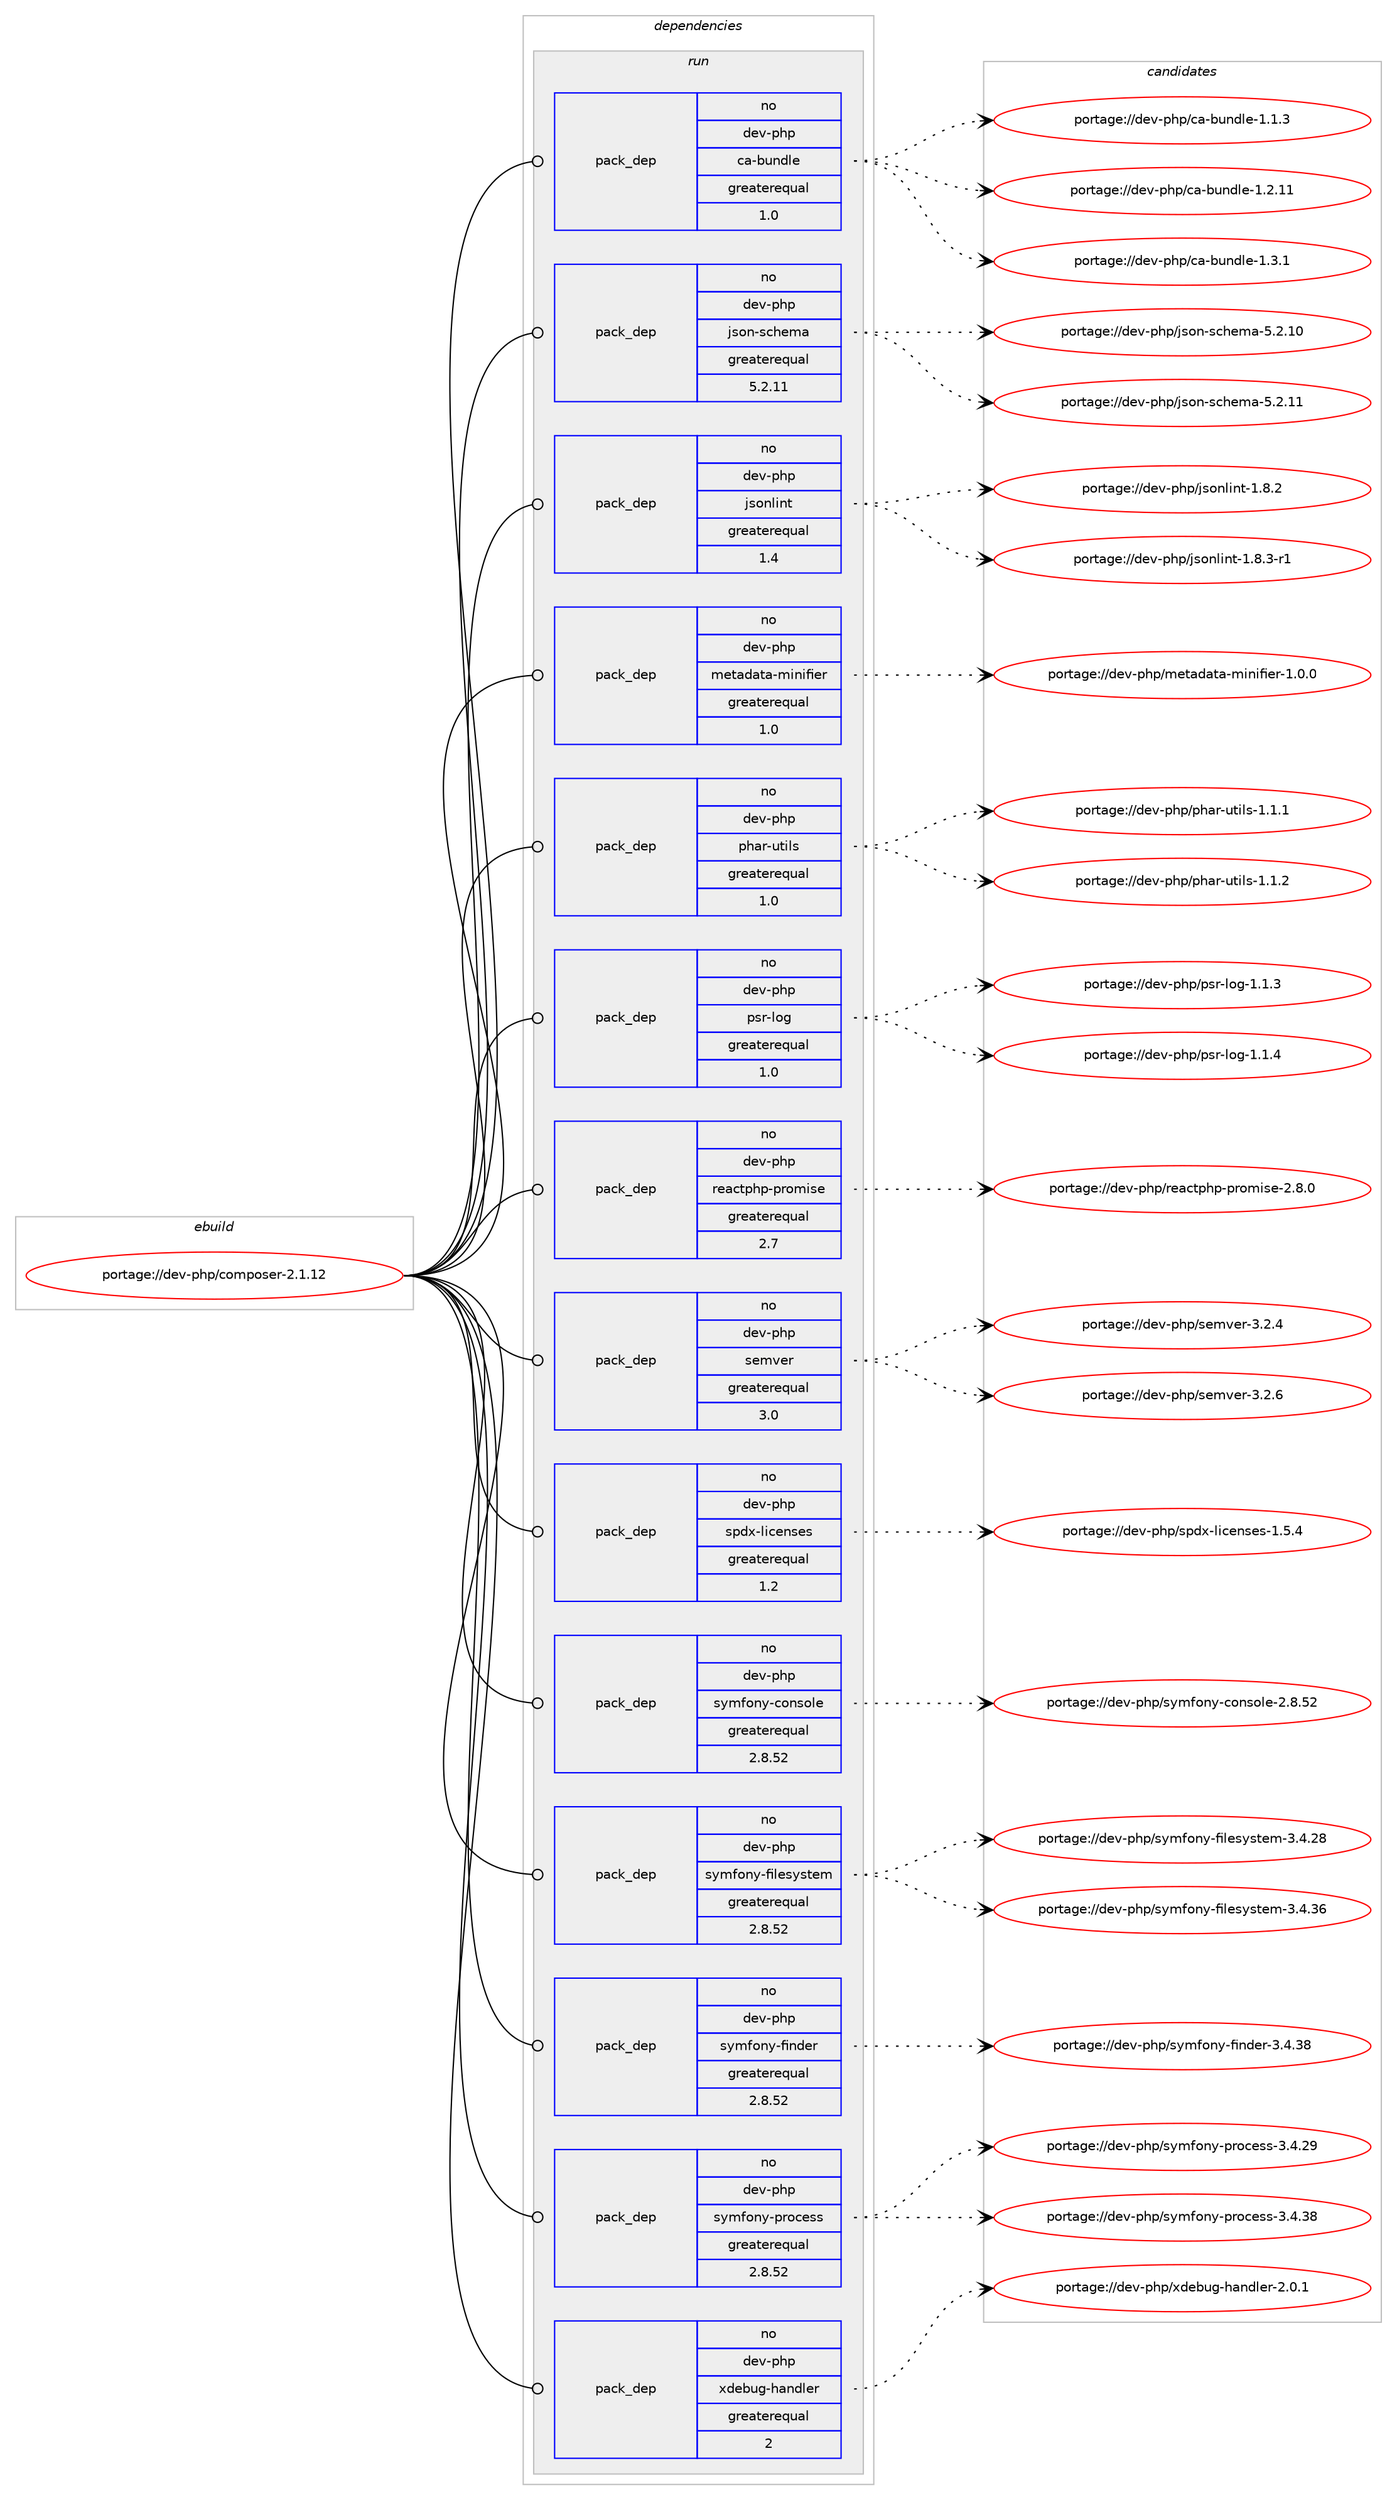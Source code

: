 digraph prolog {

# *************
# Graph options
# *************

newrank=true;
concentrate=true;
compound=true;
graph [rankdir=LR,fontname=Helvetica,fontsize=10,ranksep=1.5];#, ranksep=2.5, nodesep=0.2];
edge  [arrowhead=vee];
node  [fontname=Helvetica,fontsize=10];

# **********
# The ebuild
# **********

subgraph cluster_leftcol {
color=gray;
rank=same;
label=<<i>ebuild</i>>;
id [label="portage://dev-php/composer-2.1.12", color=red, width=4, href="../dev-php/composer-2.1.12.svg"];
}

# ****************
# The dependencies
# ****************

subgraph cluster_midcol {
color=gray;
label=<<i>dependencies</i>>;
subgraph cluster_compile {
fillcolor="#eeeeee";
style=filled;
label=<<i>compile</i>>;
}
subgraph cluster_compileandrun {
fillcolor="#eeeeee";
style=filled;
label=<<i>compile and run</i>>;
}
subgraph cluster_run {
fillcolor="#eeeeee";
style=filled;
label=<<i>run</i>>;
# *** BEGIN UNKNOWN DEPENDENCY TYPE (TODO) ***
# id -> package_dependency(portage://dev-php/composer-2.1.12,run,no,dev-lang,php,none,[,,],any_different_slot,[use(enable(curl),none)])
# *** END UNKNOWN DEPENDENCY TYPE (TODO) ***

subgraph pack39709 {
dependency70147 [label=<<TABLE BORDER="0" CELLBORDER="1" CELLSPACING="0" CELLPADDING="4" WIDTH="220"><TR><TD ROWSPAN="6" CELLPADDING="30">pack_dep</TD></TR><TR><TD WIDTH="110">no</TD></TR><TR><TD>dev-php</TD></TR><TR><TD>ca-bundle</TD></TR><TR><TD>greaterequal</TD></TR><TR><TD>1.0</TD></TR></TABLE>>, shape=none, color=blue];
}
id:e -> dependency70147:w [weight=20,style="solid",arrowhead="odot"];
# *** BEGIN UNKNOWN DEPENDENCY TYPE (TODO) ***
# id -> package_dependency(portage://dev-php/composer-2.1.12,run,no,dev-php,fedora-autoloader,none,[,,],[],[])
# *** END UNKNOWN DEPENDENCY TYPE (TODO) ***

subgraph pack39710 {
dependency70148 [label=<<TABLE BORDER="0" CELLBORDER="1" CELLSPACING="0" CELLPADDING="4" WIDTH="220"><TR><TD ROWSPAN="6" CELLPADDING="30">pack_dep</TD></TR><TR><TD WIDTH="110">no</TD></TR><TR><TD>dev-php</TD></TR><TR><TD>json-schema</TD></TR><TR><TD>greaterequal</TD></TR><TR><TD>5.2.11</TD></TR></TABLE>>, shape=none, color=blue];
}
id:e -> dependency70148:w [weight=20,style="solid",arrowhead="odot"];
subgraph pack39711 {
dependency70149 [label=<<TABLE BORDER="0" CELLBORDER="1" CELLSPACING="0" CELLPADDING="4" WIDTH="220"><TR><TD ROWSPAN="6" CELLPADDING="30">pack_dep</TD></TR><TR><TD WIDTH="110">no</TD></TR><TR><TD>dev-php</TD></TR><TR><TD>jsonlint</TD></TR><TR><TD>greaterequal</TD></TR><TR><TD>1.4</TD></TR></TABLE>>, shape=none, color=blue];
}
id:e -> dependency70149:w [weight=20,style="solid",arrowhead="odot"];
subgraph pack39712 {
dependency70150 [label=<<TABLE BORDER="0" CELLBORDER="1" CELLSPACING="0" CELLPADDING="4" WIDTH="220"><TR><TD ROWSPAN="6" CELLPADDING="30">pack_dep</TD></TR><TR><TD WIDTH="110">no</TD></TR><TR><TD>dev-php</TD></TR><TR><TD>metadata-minifier</TD></TR><TR><TD>greaterequal</TD></TR><TR><TD>1.0</TD></TR></TABLE>>, shape=none, color=blue];
}
id:e -> dependency70150:w [weight=20,style="solid",arrowhead="odot"];
subgraph pack39713 {
dependency70151 [label=<<TABLE BORDER="0" CELLBORDER="1" CELLSPACING="0" CELLPADDING="4" WIDTH="220"><TR><TD ROWSPAN="6" CELLPADDING="30">pack_dep</TD></TR><TR><TD WIDTH="110">no</TD></TR><TR><TD>dev-php</TD></TR><TR><TD>phar-utils</TD></TR><TR><TD>greaterequal</TD></TR><TR><TD>1.0</TD></TR></TABLE>>, shape=none, color=blue];
}
id:e -> dependency70151:w [weight=20,style="solid",arrowhead="odot"];
subgraph pack39714 {
dependency70152 [label=<<TABLE BORDER="0" CELLBORDER="1" CELLSPACING="0" CELLPADDING="4" WIDTH="220"><TR><TD ROWSPAN="6" CELLPADDING="30">pack_dep</TD></TR><TR><TD WIDTH="110">no</TD></TR><TR><TD>dev-php</TD></TR><TR><TD>psr-log</TD></TR><TR><TD>greaterequal</TD></TR><TR><TD>1.0</TD></TR></TABLE>>, shape=none, color=blue];
}
id:e -> dependency70152:w [weight=20,style="solid",arrowhead="odot"];
subgraph pack39715 {
dependency70153 [label=<<TABLE BORDER="0" CELLBORDER="1" CELLSPACING="0" CELLPADDING="4" WIDTH="220"><TR><TD ROWSPAN="6" CELLPADDING="30">pack_dep</TD></TR><TR><TD WIDTH="110">no</TD></TR><TR><TD>dev-php</TD></TR><TR><TD>reactphp-promise</TD></TR><TR><TD>greaterequal</TD></TR><TR><TD>2.7</TD></TR></TABLE>>, shape=none, color=blue];
}
id:e -> dependency70153:w [weight=20,style="solid",arrowhead="odot"];
subgraph pack39716 {
dependency70154 [label=<<TABLE BORDER="0" CELLBORDER="1" CELLSPACING="0" CELLPADDING="4" WIDTH="220"><TR><TD ROWSPAN="6" CELLPADDING="30">pack_dep</TD></TR><TR><TD WIDTH="110">no</TD></TR><TR><TD>dev-php</TD></TR><TR><TD>semver</TD></TR><TR><TD>greaterequal</TD></TR><TR><TD>3.0</TD></TR></TABLE>>, shape=none, color=blue];
}
id:e -> dependency70154:w [weight=20,style="solid",arrowhead="odot"];
subgraph pack39717 {
dependency70155 [label=<<TABLE BORDER="0" CELLBORDER="1" CELLSPACING="0" CELLPADDING="4" WIDTH="220"><TR><TD ROWSPAN="6" CELLPADDING="30">pack_dep</TD></TR><TR><TD WIDTH="110">no</TD></TR><TR><TD>dev-php</TD></TR><TR><TD>spdx-licenses</TD></TR><TR><TD>greaterequal</TD></TR><TR><TD>1.2</TD></TR></TABLE>>, shape=none, color=blue];
}
id:e -> dependency70155:w [weight=20,style="solid",arrowhead="odot"];
subgraph pack39718 {
dependency70156 [label=<<TABLE BORDER="0" CELLBORDER="1" CELLSPACING="0" CELLPADDING="4" WIDTH="220"><TR><TD ROWSPAN="6" CELLPADDING="30">pack_dep</TD></TR><TR><TD WIDTH="110">no</TD></TR><TR><TD>dev-php</TD></TR><TR><TD>symfony-console</TD></TR><TR><TD>greaterequal</TD></TR><TR><TD>2.8.52</TD></TR></TABLE>>, shape=none, color=blue];
}
id:e -> dependency70156:w [weight=20,style="solid",arrowhead="odot"];
subgraph pack39719 {
dependency70157 [label=<<TABLE BORDER="0" CELLBORDER="1" CELLSPACING="0" CELLPADDING="4" WIDTH="220"><TR><TD ROWSPAN="6" CELLPADDING="30">pack_dep</TD></TR><TR><TD WIDTH="110">no</TD></TR><TR><TD>dev-php</TD></TR><TR><TD>symfony-filesystem</TD></TR><TR><TD>greaterequal</TD></TR><TR><TD>2.8.52</TD></TR></TABLE>>, shape=none, color=blue];
}
id:e -> dependency70157:w [weight=20,style="solid",arrowhead="odot"];
subgraph pack39720 {
dependency70158 [label=<<TABLE BORDER="0" CELLBORDER="1" CELLSPACING="0" CELLPADDING="4" WIDTH="220"><TR><TD ROWSPAN="6" CELLPADDING="30">pack_dep</TD></TR><TR><TD WIDTH="110">no</TD></TR><TR><TD>dev-php</TD></TR><TR><TD>symfony-finder</TD></TR><TR><TD>greaterequal</TD></TR><TR><TD>2.8.52</TD></TR></TABLE>>, shape=none, color=blue];
}
id:e -> dependency70158:w [weight=20,style="solid",arrowhead="odot"];
subgraph pack39721 {
dependency70159 [label=<<TABLE BORDER="0" CELLBORDER="1" CELLSPACING="0" CELLPADDING="4" WIDTH="220"><TR><TD ROWSPAN="6" CELLPADDING="30">pack_dep</TD></TR><TR><TD WIDTH="110">no</TD></TR><TR><TD>dev-php</TD></TR><TR><TD>symfony-process</TD></TR><TR><TD>greaterequal</TD></TR><TR><TD>2.8.52</TD></TR></TABLE>>, shape=none, color=blue];
}
id:e -> dependency70159:w [weight=20,style="solid",arrowhead="odot"];
subgraph pack39722 {
dependency70160 [label=<<TABLE BORDER="0" CELLBORDER="1" CELLSPACING="0" CELLPADDING="4" WIDTH="220"><TR><TD ROWSPAN="6" CELLPADDING="30">pack_dep</TD></TR><TR><TD WIDTH="110">no</TD></TR><TR><TD>dev-php</TD></TR><TR><TD>xdebug-handler</TD></TR><TR><TD>greaterequal</TD></TR><TR><TD>2</TD></TR></TABLE>>, shape=none, color=blue];
}
id:e -> dependency70160:w [weight=20,style="solid",arrowhead="odot"];
}
}

# **************
# The candidates
# **************

subgraph cluster_choices {
rank=same;
color=gray;
label=<<i>candidates</i>>;

subgraph choice39709 {
color=black;
nodesep=1;
choice100101118451121041124799974598117110100108101454946494651 [label="portage://dev-php/ca-bundle-1.1.3", color=red, width=4,href="../dev-php/ca-bundle-1.1.3.svg"];
choice10010111845112104112479997459811711010010810145494650464949 [label="portage://dev-php/ca-bundle-1.2.11", color=red, width=4,href="../dev-php/ca-bundle-1.2.11.svg"];
choice100101118451121041124799974598117110100108101454946514649 [label="portage://dev-php/ca-bundle-1.3.1", color=red, width=4,href="../dev-php/ca-bundle-1.3.1.svg"];
dependency70147:e -> choice100101118451121041124799974598117110100108101454946494651:w [style=dotted,weight="100"];
dependency70147:e -> choice10010111845112104112479997459811711010010810145494650464949:w [style=dotted,weight="100"];
dependency70147:e -> choice100101118451121041124799974598117110100108101454946514649:w [style=dotted,weight="100"];
}
subgraph choice39710 {
color=black;
nodesep=1;
choice100101118451121041124710611511111045115991041011099745534650464948 [label="portage://dev-php/json-schema-5.2.10", color=red, width=4,href="../dev-php/json-schema-5.2.10.svg"];
choice100101118451121041124710611511111045115991041011099745534650464949 [label="portage://dev-php/json-schema-5.2.11", color=red, width=4,href="../dev-php/json-schema-5.2.11.svg"];
dependency70148:e -> choice100101118451121041124710611511111045115991041011099745534650464948:w [style=dotted,weight="100"];
dependency70148:e -> choice100101118451121041124710611511111045115991041011099745534650464949:w [style=dotted,weight="100"];
}
subgraph choice39711 {
color=black;
nodesep=1;
choice1001011184511210411247106115111110108105110116454946564650 [label="portage://dev-php/jsonlint-1.8.2", color=red, width=4,href="../dev-php/jsonlint-1.8.2.svg"];
choice10010111845112104112471061151111101081051101164549465646514511449 [label="portage://dev-php/jsonlint-1.8.3-r1", color=red, width=4,href="../dev-php/jsonlint-1.8.3-r1.svg"];
dependency70149:e -> choice1001011184511210411247106115111110108105110116454946564650:w [style=dotted,weight="100"];
dependency70149:e -> choice10010111845112104112471061151111101081051101164549465646514511449:w [style=dotted,weight="100"];
}
subgraph choice39712 {
color=black;
nodesep=1;
choice100101118451121041124710910111697100971169745109105110105102105101114454946484648 [label="portage://dev-php/metadata-minifier-1.0.0", color=red, width=4,href="../dev-php/metadata-minifier-1.0.0.svg"];
dependency70150:e -> choice100101118451121041124710910111697100971169745109105110105102105101114454946484648:w [style=dotted,weight="100"];
}
subgraph choice39713 {
color=black;
nodesep=1;
choice10010111845112104112471121049711445117116105108115454946494649 [label="portage://dev-php/phar-utils-1.1.1", color=red, width=4,href="../dev-php/phar-utils-1.1.1.svg"];
choice10010111845112104112471121049711445117116105108115454946494650 [label="portage://dev-php/phar-utils-1.1.2", color=red, width=4,href="../dev-php/phar-utils-1.1.2.svg"];
dependency70151:e -> choice10010111845112104112471121049711445117116105108115454946494649:w [style=dotted,weight="100"];
dependency70151:e -> choice10010111845112104112471121049711445117116105108115454946494650:w [style=dotted,weight="100"];
}
subgraph choice39714 {
color=black;
nodesep=1;
choice100101118451121041124711211511445108111103454946494651 [label="portage://dev-php/psr-log-1.1.3", color=red, width=4,href="../dev-php/psr-log-1.1.3.svg"];
choice100101118451121041124711211511445108111103454946494652 [label="portage://dev-php/psr-log-1.1.4", color=red, width=4,href="../dev-php/psr-log-1.1.4.svg"];
dependency70152:e -> choice100101118451121041124711211511445108111103454946494651:w [style=dotted,weight="100"];
dependency70152:e -> choice100101118451121041124711211511445108111103454946494652:w [style=dotted,weight="100"];
}
subgraph choice39715 {
color=black;
nodesep=1;
choice1001011184511210411247114101979911611210411245112114111109105115101455046564648 [label="portage://dev-php/reactphp-promise-2.8.0", color=red, width=4,href="../dev-php/reactphp-promise-2.8.0.svg"];
dependency70153:e -> choice1001011184511210411247114101979911611210411245112114111109105115101455046564648:w [style=dotted,weight="100"];
}
subgraph choice39716 {
color=black;
nodesep=1;
choice1001011184511210411247115101109118101114455146504652 [label="portage://dev-php/semver-3.2.4", color=red, width=4,href="../dev-php/semver-3.2.4.svg"];
choice1001011184511210411247115101109118101114455146504654 [label="portage://dev-php/semver-3.2.6", color=red, width=4,href="../dev-php/semver-3.2.6.svg"];
dependency70154:e -> choice1001011184511210411247115101109118101114455146504652:w [style=dotted,weight="100"];
dependency70154:e -> choice1001011184511210411247115101109118101114455146504654:w [style=dotted,weight="100"];
}
subgraph choice39717 {
color=black;
nodesep=1;
choice10010111845112104112471151121001204510810599101110115101115454946534652 [label="portage://dev-php/spdx-licenses-1.5.4", color=red, width=4,href="../dev-php/spdx-licenses-1.5.4.svg"];
dependency70155:e -> choice10010111845112104112471151121001204510810599101110115101115454946534652:w [style=dotted,weight="100"];
}
subgraph choice39718 {
color=black;
nodesep=1;
choice1001011184511210411247115121109102111110121459911111011511110810145504656465350 [label="portage://dev-php/symfony-console-2.8.52", color=red, width=4,href="../dev-php/symfony-console-2.8.52.svg"];
dependency70156:e -> choice1001011184511210411247115121109102111110121459911111011511110810145504656465350:w [style=dotted,weight="100"];
}
subgraph choice39719 {
color=black;
nodesep=1;
choice10010111845112104112471151211091021111101214510210510810111512111511610110945514652465056 [label="portage://dev-php/symfony-filesystem-3.4.28", color=red, width=4,href="../dev-php/symfony-filesystem-3.4.28.svg"];
choice10010111845112104112471151211091021111101214510210510810111512111511610110945514652465154 [label="portage://dev-php/symfony-filesystem-3.4.36", color=red, width=4,href="../dev-php/symfony-filesystem-3.4.36.svg"];
dependency70157:e -> choice10010111845112104112471151211091021111101214510210510810111512111511610110945514652465056:w [style=dotted,weight="100"];
dependency70157:e -> choice10010111845112104112471151211091021111101214510210510810111512111511610110945514652465154:w [style=dotted,weight="100"];
}
subgraph choice39720 {
color=black;
nodesep=1;
choice10010111845112104112471151211091021111101214510210511010010111445514652465156 [label="portage://dev-php/symfony-finder-3.4.38", color=red, width=4,href="../dev-php/symfony-finder-3.4.38.svg"];
dependency70158:e -> choice10010111845112104112471151211091021111101214510210511010010111445514652465156:w [style=dotted,weight="100"];
}
subgraph choice39721 {
color=black;
nodesep=1;
choice1001011184511210411247115121109102111110121451121141119910111511545514652465057 [label="portage://dev-php/symfony-process-3.4.29", color=red, width=4,href="../dev-php/symfony-process-3.4.29.svg"];
choice1001011184511210411247115121109102111110121451121141119910111511545514652465156 [label="portage://dev-php/symfony-process-3.4.38", color=red, width=4,href="../dev-php/symfony-process-3.4.38.svg"];
dependency70159:e -> choice1001011184511210411247115121109102111110121451121141119910111511545514652465057:w [style=dotted,weight="100"];
dependency70159:e -> choice1001011184511210411247115121109102111110121451121141119910111511545514652465156:w [style=dotted,weight="100"];
}
subgraph choice39722 {
color=black;
nodesep=1;
choice1001011184511210411247120100101981171034510497110100108101114455046484649 [label="portage://dev-php/xdebug-handler-2.0.1", color=red, width=4,href="../dev-php/xdebug-handler-2.0.1.svg"];
dependency70160:e -> choice1001011184511210411247120100101981171034510497110100108101114455046484649:w [style=dotted,weight="100"];
}
}

}

